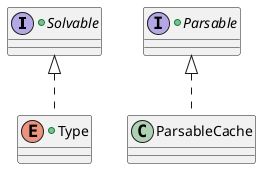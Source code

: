 @startuml

+interface Solvable {
}

+interface Parsable {
}

+enum Type implements Solvable{
}

class ParsableCache implements Parsable {
}





@enduml